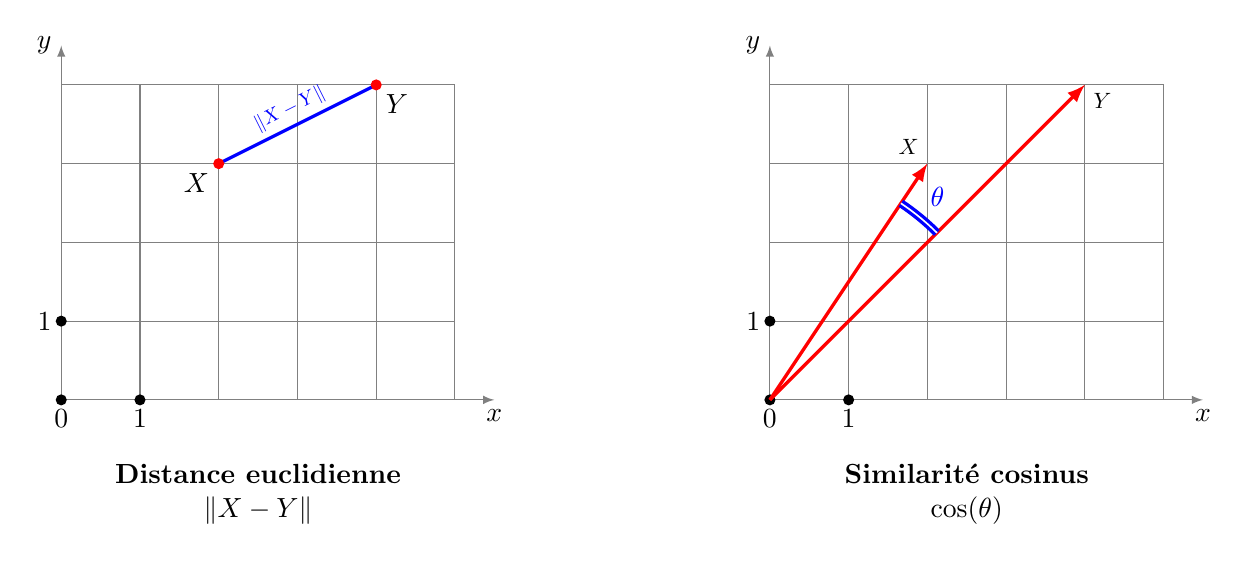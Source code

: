 ﻿\begin{tikzpicture}[scale=1]

\begin{scope}
  % Axes
 \draw[gray] (0,0) grid ++ (5,4);
  \draw[->,>=latex, gray] (0,0)--(5.5,0) node[below,black] {$x$};
  \draw[->,>=latex, gray] (0,0)--(0,4.5) node[left,black] {$y$};
  \fill[] (0,0) circle (2pt) node[below]{$0$};
  \fill[] (1,0) circle (2pt) node[below]{$1$};
  \fill[] (0,1) circle (2pt) node[left]{$1$};

  \coordinate (X) at (2,3);
  \coordinate (Y) at (4,4);

  \draw[very thick, blue] (X) -- (Y) node[midway,sloped,above,scale=0.7] {$\|X-Y\|$};
  \fill[red] (X) circle (2pt) node[black,below left]{$X$};
  \fill[red] (Y) circle (2pt) node[black,below right]{$Y$};

  \node[align=center] at (2.5,-1.2) {\bf Distance euclidienne \\ $\|X-Y\|$};	

\end{scope}

\begin{scope}[xshift=9cm]
  % Axes
 \draw[gray] (0,0) grid ++ (5,4);
  \draw[->,>=latex, gray] (0,0)--(5.5,0) node[below,black] {$x$};
  \draw[->,>=latex, gray] (0,0)--(0,4.5) node[left,black] {$y$};
  \fill[] (0,0) circle (2pt) node[below]{$0$};
  \fill[] (1,0) circle (2pt) node[below]{$1$};
  \fill[] (0,1) circle (2pt) node[left]{$1$};

  \coordinate (X) at (2,3);
  \coordinate (Y) at (4,4);

  \draw[->,>=latex,very thick, red] (0,0) -- (X) node[black,above left,scale=0.8]{$X$};
  \draw[->,>=latex,very thick, red] (0,0) -- (Y) node[black,below right,scale=0.8]{$Y$};

  \draw[blue,very thick,double] ({atan(3/2)}:3) arc ({atan(3/2)}:{atan(4/4)}:3) node[midway,above right]{$\theta$};
   
%node[midway,sloped,above,scale=0.7] {$\|X-Y\|$};


  \node[align=center] at (2.5,-1.2) {\bf Similarité cosinus \\ $\cos(\theta)$};	

\end{scope}

\end{tikzpicture}